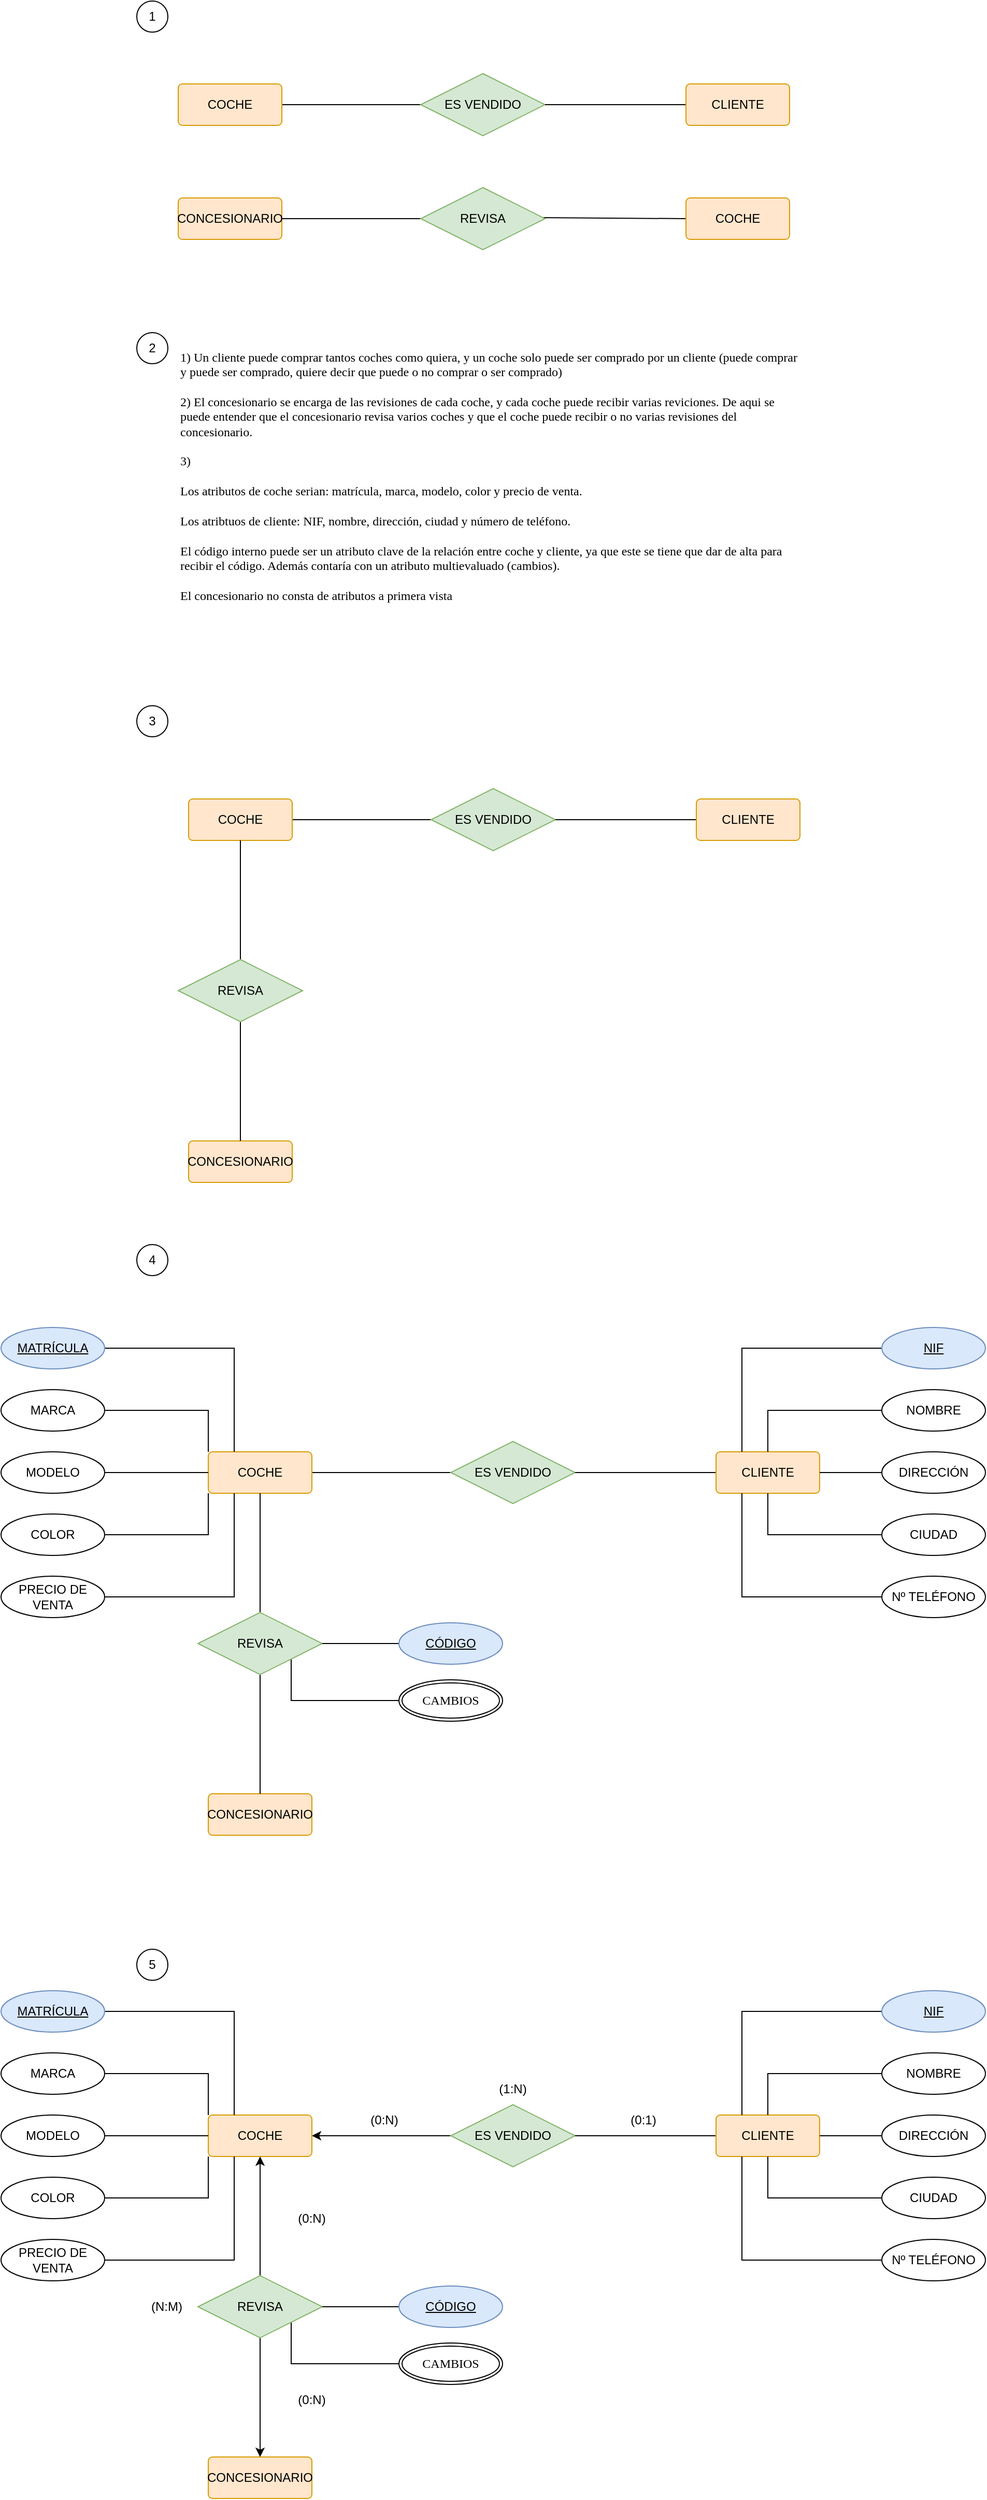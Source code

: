 <mxfile version="20.4.0" type="github">
  <diagram id="o8AO4sah1bdEAstNIHEh" name="Página-1">
    <mxGraphModel dx="2249" dy="780" grid="1" gridSize="10" guides="1" tooltips="1" connect="1" arrows="1" fold="1" page="1" pageScale="1" pageWidth="827" pageHeight="1169" math="0" shadow="0">
      <root>
        <mxCell id="0" />
        <mxCell id="1" parent="0" />
        <mxCell id="lefx28Zl1rjylZqkg1vq-9" style="edgeStyle=orthogonalEdgeStyle;rounded=0;orthogonalLoop=1;jettySize=auto;html=1;exitX=1;exitY=0.5;exitDx=0;exitDy=0;entryX=0;entryY=0.5;entryDx=0;entryDy=0;endArrow=none;endFill=0;" parent="1" source="lefx28Zl1rjylZqkg1vq-1" target="lefx28Zl1rjylZqkg1vq-2" edge="1">
          <mxGeometry relative="1" as="geometry" />
        </mxCell>
        <mxCell id="lefx28Zl1rjylZqkg1vq-1" value="COCHE" style="rounded=1;arcSize=10;whiteSpace=wrap;html=1;align=center;fillColor=#ffe6cc;strokeColor=#d79b00;" parent="1" vertex="1">
          <mxGeometry x="80" y="130" width="100" height="40" as="geometry" />
        </mxCell>
        <mxCell id="lefx28Zl1rjylZqkg1vq-2" value="ES VENDIDO" style="shape=rhombus;perimeter=rhombusPerimeter;whiteSpace=wrap;html=1;align=center;fillColor=#d5e8d4;strokeColor=#82b366;" parent="1" vertex="1">
          <mxGeometry x="314" y="120" width="120" height="60" as="geometry" />
        </mxCell>
        <mxCell id="lefx28Zl1rjylZqkg1vq-10" style="edgeStyle=orthogonalEdgeStyle;rounded=0;orthogonalLoop=1;jettySize=auto;html=1;exitX=0;exitY=0.5;exitDx=0;exitDy=0;entryX=1;entryY=0.5;entryDx=0;entryDy=0;endArrow=none;endFill=0;" parent="1" source="lefx28Zl1rjylZqkg1vq-4" target="lefx28Zl1rjylZqkg1vq-2" edge="1">
          <mxGeometry relative="1" as="geometry" />
        </mxCell>
        <mxCell id="lefx28Zl1rjylZqkg1vq-4" value="CLIENTE" style="rounded=1;arcSize=10;whiteSpace=wrap;html=1;align=center;fillColor=#ffe6cc;strokeColor=#d79b00;" parent="1" vertex="1">
          <mxGeometry x="570" y="130" width="100" height="40" as="geometry" />
        </mxCell>
        <mxCell id="lefx28Zl1rjylZqkg1vq-11" style="edgeStyle=orthogonalEdgeStyle;rounded=0;orthogonalLoop=1;jettySize=auto;html=1;exitX=1;exitY=0.5;exitDx=0;exitDy=0;entryX=0;entryY=0.5;entryDx=0;entryDy=0;endArrow=none;endFill=0;" parent="1" source="lefx28Zl1rjylZqkg1vq-5" target="lefx28Zl1rjylZqkg1vq-6" edge="1">
          <mxGeometry relative="1" as="geometry" />
        </mxCell>
        <mxCell id="lefx28Zl1rjylZqkg1vq-5" value="CONCESIONARIO" style="rounded=1;arcSize=10;whiteSpace=wrap;html=1;align=center;fillColor=#ffe6cc;strokeColor=#d79b00;" parent="1" vertex="1">
          <mxGeometry x="80" y="240" width="100" height="40" as="geometry" />
        </mxCell>
        <mxCell id="lefx28Zl1rjylZqkg1vq-12" style="rounded=0;orthogonalLoop=1;jettySize=auto;html=1;exitX=0.95;exitY=0.483;exitDx=0;exitDy=0;entryX=0;entryY=0.5;entryDx=0;entryDy=0;endArrow=none;endFill=0;exitPerimeter=0;" parent="1" source="lefx28Zl1rjylZqkg1vq-6" target="lefx28Zl1rjylZqkg1vq-7" edge="1">
          <mxGeometry relative="1" as="geometry" />
        </mxCell>
        <mxCell id="lefx28Zl1rjylZqkg1vq-6" value="REVISA" style="shape=rhombus;perimeter=rhombusPerimeter;whiteSpace=wrap;html=1;align=center;fillColor=#d5e8d4;strokeColor=#82b366;" parent="1" vertex="1">
          <mxGeometry x="314" y="230" width="120" height="60" as="geometry" />
        </mxCell>
        <mxCell id="lefx28Zl1rjylZqkg1vq-7" value="COCHE" style="rounded=1;arcSize=10;whiteSpace=wrap;html=1;align=center;fillColor=#ffe6cc;strokeColor=#d79b00;" parent="1" vertex="1">
          <mxGeometry x="570" y="240" width="100" height="40" as="geometry" />
        </mxCell>
        <mxCell id="lefx28Zl1rjylZqkg1vq-14" style="edgeStyle=orthogonalEdgeStyle;rounded=0;orthogonalLoop=1;jettySize=auto;html=1;exitX=1;exitY=0.5;exitDx=0;exitDy=0;entryX=0;entryY=0.5;entryDx=0;entryDy=0;endArrow=none;endFill=0;startArrow=none;startFill=0;" parent="1" source="lefx28Zl1rjylZqkg1vq-15" target="lefx28Zl1rjylZqkg1vq-16" edge="1">
          <mxGeometry relative="1" as="geometry" />
        </mxCell>
        <mxCell id="lefx28Zl1rjylZqkg1vq-15" value="COCHE" style="rounded=1;arcSize=10;whiteSpace=wrap;html=1;align=center;fillColor=#ffe6cc;strokeColor=#d79b00;" parent="1" vertex="1">
          <mxGeometry x="90" y="820" width="100" height="40" as="geometry" />
        </mxCell>
        <mxCell id="lefx28Zl1rjylZqkg1vq-16" value="ES VENDIDO" style="shape=rhombus;perimeter=rhombusPerimeter;whiteSpace=wrap;html=1;align=center;fillColor=#d5e8d4;strokeColor=#82b366;" parent="1" vertex="1">
          <mxGeometry x="324" y="810" width="120" height="60" as="geometry" />
        </mxCell>
        <mxCell id="lefx28Zl1rjylZqkg1vq-17" style="edgeStyle=orthogonalEdgeStyle;rounded=0;orthogonalLoop=1;jettySize=auto;html=1;exitX=0;exitY=0.5;exitDx=0;exitDy=0;entryX=1;entryY=0.5;entryDx=0;entryDy=0;endArrow=none;endFill=0;" parent="1" source="lefx28Zl1rjylZqkg1vq-18" target="lefx28Zl1rjylZqkg1vq-16" edge="1">
          <mxGeometry relative="1" as="geometry" />
        </mxCell>
        <mxCell id="lefx28Zl1rjylZqkg1vq-18" value="CLIENTE" style="rounded=1;arcSize=10;whiteSpace=wrap;html=1;align=center;fillColor=#ffe6cc;strokeColor=#d79b00;" parent="1" vertex="1">
          <mxGeometry x="580" y="820" width="100" height="40" as="geometry" />
        </mxCell>
        <mxCell id="lefx28Zl1rjylZqkg1vq-20" value="CONCESIONARIO" style="rounded=1;arcSize=10;whiteSpace=wrap;html=1;align=center;fillColor=#ffe6cc;strokeColor=#d79b00;" parent="1" vertex="1">
          <mxGeometry x="90" y="1150" width="100" height="40" as="geometry" />
        </mxCell>
        <mxCell id="lefx28Zl1rjylZqkg1vq-21" style="edgeStyle=orthogonalEdgeStyle;rounded=0;orthogonalLoop=1;jettySize=auto;html=1;exitX=0.5;exitY=0;exitDx=0;exitDy=0;entryX=0.5;entryY=1;entryDx=0;entryDy=0;endArrow=none;endFill=0;" parent="1" source="lefx28Zl1rjylZqkg1vq-22" target="lefx28Zl1rjylZqkg1vq-15" edge="1">
          <mxGeometry relative="1" as="geometry">
            <mxPoint x="580" y="1000" as="targetPoint" />
          </mxGeometry>
        </mxCell>
        <mxCell id="lefx28Zl1rjylZqkg1vq-24" style="edgeStyle=orthogonalEdgeStyle;rounded=0;orthogonalLoop=1;jettySize=auto;html=1;exitX=0.5;exitY=1;exitDx=0;exitDy=0;endArrow=none;endFill=0;" parent="1" source="lefx28Zl1rjylZqkg1vq-22" target="lefx28Zl1rjylZqkg1vq-20" edge="1">
          <mxGeometry relative="1" as="geometry" />
        </mxCell>
        <mxCell id="lefx28Zl1rjylZqkg1vq-22" value="REVISA" style="shape=rhombus;perimeter=rhombusPerimeter;whiteSpace=wrap;html=1;align=center;fillColor=#d5e8d4;strokeColor=#82b366;" parent="1" vertex="1">
          <mxGeometry x="80" y="975" width="120" height="60" as="geometry" />
        </mxCell>
        <mxCell id="Q2oDFAM8TA5MzVshaWlF-2" value="2" style="ellipse;whiteSpace=wrap;html=1;aspect=fixed;" vertex="1" parent="1">
          <mxGeometry x="40" y="370" width="30" height="30" as="geometry" />
        </mxCell>
        <mxCell id="Q2oDFAM8TA5MzVshaWlF-3" value="1" style="ellipse;whiteSpace=wrap;html=1;aspect=fixed;" vertex="1" parent="1">
          <mxGeometry x="40" y="50" width="30" height="30" as="geometry" />
        </mxCell>
        <mxCell id="Q2oDFAM8TA5MzVshaWlF-9" value="&lt;div&gt;1) Un cliente puede comprar tantos coches como quiera, y un coche solo puede ser comprado por un cliente (puede comprar y puede ser comprado, quiere decir que puede o no comprar o ser comprado)&lt;/div&gt;&lt;div&gt;&lt;br&gt;&lt;/div&gt;&lt;div&gt;2) El concesionario se encarga de las revisiones de cada coche, y cada coche puede recibir varias reviciones. De aqui se puede entender que el concesionario revisa varios coches y que el coche puede recibir o no varias revisiones del concesionario.&lt;/div&gt;&lt;div&gt;&lt;br&gt;&lt;/div&gt;&lt;div&gt;3)&lt;/div&gt;&lt;div&gt;&lt;br&gt;&lt;/div&gt;&lt;div&gt;Los atributos de coche serian: matrícula, marca, modelo, color y precio de venta.&lt;/div&gt;&lt;div&gt;&lt;br&gt;&lt;/div&gt;&lt;div&gt;Los atribtuos de cliente: NIF, nombre, dirección, ciudad y número de teléfono.&lt;/div&gt;&lt;div&gt;&lt;br&gt;&lt;/div&gt;&lt;div&gt;El código interno puede ser un atributo clave de la relación entre coche y cliente, ya que este se tiene que dar de alta para recibir el código. Además contaría con un atributo multievaluado (cambios).&lt;/div&gt;&lt;div&gt;&lt;br&gt;&lt;/div&gt;&lt;div&gt;El concesionario no consta de atributos a primera vista&lt;br&gt;&lt;/div&gt;&lt;div&gt;&lt;br&gt;&lt;/div&gt;&lt;div&gt;&lt;br&gt;&lt;/div&gt;&lt;div&gt;&lt;br&gt;&lt;/div&gt;" style="text;html=1;strokeColor=none;fillColor=none;align=left;verticalAlign=middle;whiteSpace=wrap;rounded=0;fontFamily=Times New Roman;" vertex="1" parent="1">
          <mxGeometry x="80" y="360" width="600" height="340" as="geometry" />
        </mxCell>
        <mxCell id="Q2oDFAM8TA5MzVshaWlF-18" value="3" style="ellipse;whiteSpace=wrap;html=1;aspect=fixed;" vertex="1" parent="1">
          <mxGeometry x="40" y="730" width="30" height="30" as="geometry" />
        </mxCell>
        <mxCell id="Q2oDFAM8TA5MzVshaWlF-20" style="edgeStyle=orthogonalEdgeStyle;rounded=0;orthogonalLoop=1;jettySize=auto;html=1;exitX=1;exitY=0.5;exitDx=0;exitDy=0;entryX=0;entryY=0.5;entryDx=0;entryDy=0;endArrow=none;endFill=0;startArrow=none;startFill=0;" edge="1" parent="1" source="Q2oDFAM8TA5MzVshaWlF-21" target="Q2oDFAM8TA5MzVshaWlF-22">
          <mxGeometry relative="1" as="geometry" />
        </mxCell>
        <mxCell id="Q2oDFAM8TA5MzVshaWlF-21" value="COCHE" style="rounded=1;arcSize=10;whiteSpace=wrap;html=1;align=center;fillColor=#ffe6cc;strokeColor=#d79b00;" vertex="1" parent="1">
          <mxGeometry x="109" y="1450" width="100" height="40" as="geometry" />
        </mxCell>
        <mxCell id="Q2oDFAM8TA5MzVshaWlF-22" value="ES VENDIDO" style="shape=rhombus;perimeter=rhombusPerimeter;whiteSpace=wrap;html=1;align=center;fillColor=#d5e8d4;strokeColor=#82b366;" vertex="1" parent="1">
          <mxGeometry x="343" y="1440" width="120" height="60" as="geometry" />
        </mxCell>
        <mxCell id="Q2oDFAM8TA5MzVshaWlF-23" style="edgeStyle=orthogonalEdgeStyle;rounded=0;orthogonalLoop=1;jettySize=auto;html=1;exitX=0;exitY=0.5;exitDx=0;exitDy=0;entryX=1;entryY=0.5;entryDx=0;entryDy=0;endArrow=none;endFill=0;" edge="1" parent="1" source="Q2oDFAM8TA5MzVshaWlF-24" target="Q2oDFAM8TA5MzVshaWlF-22">
          <mxGeometry relative="1" as="geometry" />
        </mxCell>
        <mxCell id="Q2oDFAM8TA5MzVshaWlF-24" value="CLIENTE" style="rounded=1;arcSize=10;whiteSpace=wrap;html=1;align=center;fillColor=#ffe6cc;strokeColor=#d79b00;" vertex="1" parent="1">
          <mxGeometry x="599" y="1450" width="100" height="40" as="geometry" />
        </mxCell>
        <mxCell id="Q2oDFAM8TA5MzVshaWlF-25" value="CONCESIONARIO" style="rounded=1;arcSize=10;whiteSpace=wrap;html=1;align=center;fillColor=#ffe6cc;strokeColor=#d79b00;" vertex="1" parent="1">
          <mxGeometry x="109" y="1780" width="100" height="40" as="geometry" />
        </mxCell>
        <mxCell id="Q2oDFAM8TA5MzVshaWlF-26" style="edgeStyle=orthogonalEdgeStyle;rounded=0;orthogonalLoop=1;jettySize=auto;html=1;exitX=0.5;exitY=0;exitDx=0;exitDy=0;entryX=0.5;entryY=1;entryDx=0;entryDy=0;endArrow=none;endFill=0;" edge="1" parent="1" source="Q2oDFAM8TA5MzVshaWlF-29" target="Q2oDFAM8TA5MzVshaWlF-21">
          <mxGeometry relative="1" as="geometry">
            <mxPoint x="599" y="1630" as="targetPoint" />
          </mxGeometry>
        </mxCell>
        <mxCell id="Q2oDFAM8TA5MzVshaWlF-27" style="edgeStyle=orthogonalEdgeStyle;rounded=0;orthogonalLoop=1;jettySize=auto;html=1;exitX=0.5;exitY=1;exitDx=0;exitDy=0;endArrow=none;endFill=0;" edge="1" parent="1" source="Q2oDFAM8TA5MzVshaWlF-29" target="Q2oDFAM8TA5MzVshaWlF-25">
          <mxGeometry relative="1" as="geometry" />
        </mxCell>
        <mxCell id="Q2oDFAM8TA5MzVshaWlF-28" style="edgeStyle=orthogonalEdgeStyle;rounded=0;orthogonalLoop=1;jettySize=auto;html=1;exitX=1;exitY=1;exitDx=0;exitDy=0;entryX=0;entryY=0.5;entryDx=0;entryDy=0;fontFamily=Times New Roman;endArrow=none;endFill=0;" edge="1" parent="1" source="Q2oDFAM8TA5MzVshaWlF-29" target="Q2oDFAM8TA5MzVshaWlF-58">
          <mxGeometry relative="1" as="geometry">
            <mxPoint x="293" y="1690" as="targetPoint" />
            <Array as="points">
              <mxPoint x="189" y="1690" />
            </Array>
          </mxGeometry>
        </mxCell>
        <mxCell id="Q2oDFAM8TA5MzVshaWlF-29" value="REVISA" style="shape=rhombus;perimeter=rhombusPerimeter;whiteSpace=wrap;html=1;align=center;fillColor=#d5e8d4;strokeColor=#82b366;" vertex="1" parent="1">
          <mxGeometry x="99" y="1605" width="120" height="60" as="geometry" />
        </mxCell>
        <mxCell id="Q2oDFAM8TA5MzVshaWlF-36" style="rounded=0;orthogonalLoop=1;jettySize=auto;html=1;exitX=1;exitY=0.5;exitDx=0;exitDy=0;entryX=0.25;entryY=0;entryDx=0;entryDy=0;endArrow=none;endFill=0;edgeStyle=orthogonalEdgeStyle;" edge="1" parent="1" source="Q2oDFAM8TA5MzVshaWlF-37" target="Q2oDFAM8TA5MzVshaWlF-21">
          <mxGeometry relative="1" as="geometry" />
        </mxCell>
        <mxCell id="Q2oDFAM8TA5MzVshaWlF-37" value="MATRÍCULA" style="ellipse;whiteSpace=wrap;html=1;align=center;fontStyle=4;fillColor=#dae8fc;strokeColor=#6c8ebf;" vertex="1" parent="1">
          <mxGeometry x="-91" y="1330" width="100" height="40" as="geometry" />
        </mxCell>
        <mxCell id="Q2oDFAM8TA5MzVshaWlF-38" style="edgeStyle=orthogonalEdgeStyle;rounded=0;orthogonalLoop=1;jettySize=auto;html=1;exitX=1;exitY=0.5;exitDx=0;exitDy=0;entryX=0;entryY=0;entryDx=0;entryDy=0;endArrow=none;endFill=0;" edge="1" parent="1" source="Q2oDFAM8TA5MzVshaWlF-39" target="Q2oDFAM8TA5MzVshaWlF-21">
          <mxGeometry relative="1" as="geometry" />
        </mxCell>
        <mxCell id="Q2oDFAM8TA5MzVshaWlF-39" value="MARCA" style="ellipse;whiteSpace=wrap;html=1;align=center;" vertex="1" parent="1">
          <mxGeometry x="-91" y="1390" width="100" height="40" as="geometry" />
        </mxCell>
        <mxCell id="Q2oDFAM8TA5MzVshaWlF-40" style="edgeStyle=none;rounded=0;orthogonalLoop=1;jettySize=auto;html=1;exitX=1;exitY=0.5;exitDx=0;exitDy=0;entryX=0;entryY=0.5;entryDx=0;entryDy=0;endArrow=none;endFill=0;" edge="1" parent="1" source="Q2oDFAM8TA5MzVshaWlF-41" target="Q2oDFAM8TA5MzVshaWlF-21">
          <mxGeometry relative="1" as="geometry" />
        </mxCell>
        <mxCell id="Q2oDFAM8TA5MzVshaWlF-41" value="MODELO" style="ellipse;whiteSpace=wrap;html=1;align=center;" vertex="1" parent="1">
          <mxGeometry x="-91" y="1450" width="100" height="40" as="geometry" />
        </mxCell>
        <mxCell id="Q2oDFAM8TA5MzVshaWlF-42" style="edgeStyle=orthogonalEdgeStyle;rounded=0;orthogonalLoop=1;jettySize=auto;html=1;exitX=1;exitY=0.5;exitDx=0;exitDy=0;entryX=0;entryY=1;entryDx=0;entryDy=0;endArrow=none;endFill=0;" edge="1" parent="1" source="Q2oDFAM8TA5MzVshaWlF-43" target="Q2oDFAM8TA5MzVshaWlF-21">
          <mxGeometry relative="1" as="geometry" />
        </mxCell>
        <mxCell id="Q2oDFAM8TA5MzVshaWlF-43" value="COLOR" style="ellipse;whiteSpace=wrap;html=1;align=center;" vertex="1" parent="1">
          <mxGeometry x="-91" y="1510" width="100" height="40" as="geometry" />
        </mxCell>
        <mxCell id="Q2oDFAM8TA5MzVshaWlF-44" style="edgeStyle=orthogonalEdgeStyle;rounded=0;orthogonalLoop=1;jettySize=auto;html=1;exitX=1;exitY=0.5;exitDx=0;exitDy=0;entryX=0.25;entryY=1;entryDx=0;entryDy=0;endArrow=none;endFill=0;" edge="1" parent="1" source="Q2oDFAM8TA5MzVshaWlF-45" target="Q2oDFAM8TA5MzVshaWlF-21">
          <mxGeometry relative="1" as="geometry" />
        </mxCell>
        <mxCell id="Q2oDFAM8TA5MzVshaWlF-45" value="PRECIO DE VENTA" style="ellipse;whiteSpace=wrap;html=1;align=center;" vertex="1" parent="1">
          <mxGeometry x="-91" y="1570" width="100" height="40" as="geometry" />
        </mxCell>
        <mxCell id="Q2oDFAM8TA5MzVshaWlF-46" style="edgeStyle=orthogonalEdgeStyle;rounded=0;orthogonalLoop=1;jettySize=auto;html=1;exitX=0;exitY=0.5;exitDx=0;exitDy=0;entryX=0.25;entryY=0;entryDx=0;entryDy=0;endArrow=none;endFill=0;" edge="1" parent="1" source="Q2oDFAM8TA5MzVshaWlF-47" target="Q2oDFAM8TA5MzVshaWlF-24">
          <mxGeometry relative="1" as="geometry" />
        </mxCell>
        <mxCell id="Q2oDFAM8TA5MzVshaWlF-47" value="NIF" style="ellipse;whiteSpace=wrap;html=1;align=center;fontStyle=4;fillColor=#dae8fc;strokeColor=#6c8ebf;" vertex="1" parent="1">
          <mxGeometry x="759" y="1330" width="100" height="40" as="geometry" />
        </mxCell>
        <mxCell id="Q2oDFAM8TA5MzVshaWlF-48" style="edgeStyle=orthogonalEdgeStyle;rounded=0;orthogonalLoop=1;jettySize=auto;html=1;exitX=0;exitY=0.5;exitDx=0;exitDy=0;entryX=0.5;entryY=0;entryDx=0;entryDy=0;endArrow=none;endFill=0;" edge="1" parent="1" source="Q2oDFAM8TA5MzVshaWlF-49" target="Q2oDFAM8TA5MzVshaWlF-24">
          <mxGeometry relative="1" as="geometry" />
        </mxCell>
        <mxCell id="Q2oDFAM8TA5MzVshaWlF-49" value="NOMBRE" style="ellipse;whiteSpace=wrap;html=1;align=center;" vertex="1" parent="1">
          <mxGeometry x="759" y="1390" width="100" height="40" as="geometry" />
        </mxCell>
        <mxCell id="Q2oDFAM8TA5MzVshaWlF-50" style="edgeStyle=none;rounded=0;orthogonalLoop=1;jettySize=auto;html=1;exitX=0;exitY=0.5;exitDx=0;exitDy=0;entryX=1;entryY=0.5;entryDx=0;entryDy=0;endArrow=none;endFill=0;" edge="1" parent="1" source="Q2oDFAM8TA5MzVshaWlF-51" target="Q2oDFAM8TA5MzVshaWlF-24">
          <mxGeometry relative="1" as="geometry" />
        </mxCell>
        <mxCell id="Q2oDFAM8TA5MzVshaWlF-51" value="DIRECCIÓN" style="ellipse;whiteSpace=wrap;html=1;align=center;" vertex="1" parent="1">
          <mxGeometry x="759" y="1450" width="100" height="40" as="geometry" />
        </mxCell>
        <mxCell id="Q2oDFAM8TA5MzVshaWlF-52" style="edgeStyle=orthogonalEdgeStyle;rounded=0;orthogonalLoop=1;jettySize=auto;html=1;exitX=0;exitY=0.5;exitDx=0;exitDy=0;entryX=0.5;entryY=1;entryDx=0;entryDy=0;endArrow=none;endFill=0;" edge="1" parent="1" source="Q2oDFAM8TA5MzVshaWlF-53" target="Q2oDFAM8TA5MzVshaWlF-24">
          <mxGeometry relative="1" as="geometry" />
        </mxCell>
        <mxCell id="Q2oDFAM8TA5MzVshaWlF-53" value="CIUDAD" style="ellipse;whiteSpace=wrap;html=1;align=center;" vertex="1" parent="1">
          <mxGeometry x="759" y="1510" width="100" height="40" as="geometry" />
        </mxCell>
        <mxCell id="Q2oDFAM8TA5MzVshaWlF-54" style="edgeStyle=orthogonalEdgeStyle;rounded=0;orthogonalLoop=1;jettySize=auto;html=1;exitX=0;exitY=0.5;exitDx=0;exitDy=0;entryX=0.25;entryY=1;entryDx=0;entryDy=0;endArrow=none;endFill=0;" edge="1" parent="1" source="Q2oDFAM8TA5MzVshaWlF-55" target="Q2oDFAM8TA5MzVshaWlF-24">
          <mxGeometry relative="1" as="geometry" />
        </mxCell>
        <mxCell id="Q2oDFAM8TA5MzVshaWlF-55" value="Nº TELÉFONO" style="ellipse;whiteSpace=wrap;html=1;align=center;" vertex="1" parent="1">
          <mxGeometry x="759" y="1570" width="100" height="40" as="geometry" />
        </mxCell>
        <mxCell id="Q2oDFAM8TA5MzVshaWlF-56" value="" style="edgeStyle=none;rounded=0;orthogonalLoop=1;jettySize=auto;html=1;endArrow=none;endFill=0;" edge="1" parent="1" source="Q2oDFAM8TA5MzVshaWlF-57" target="Q2oDFAM8TA5MzVshaWlF-29">
          <mxGeometry relative="1" as="geometry" />
        </mxCell>
        <mxCell id="Q2oDFAM8TA5MzVshaWlF-57" value="CÓDIGO" style="ellipse;whiteSpace=wrap;html=1;align=center;fontStyle=4;fillColor=#dae8fc;strokeColor=#6c8ebf;" vertex="1" parent="1">
          <mxGeometry x="293" y="1615" width="100" height="40" as="geometry" />
        </mxCell>
        <mxCell id="Q2oDFAM8TA5MzVshaWlF-58" value="CAMBIOS" style="ellipse;shape=doubleEllipse;margin=3;whiteSpace=wrap;html=1;align=center;fontFamily=Times New Roman;" vertex="1" parent="1">
          <mxGeometry x="293" y="1670" width="100" height="40" as="geometry" />
        </mxCell>
        <mxCell id="Q2oDFAM8TA5MzVshaWlF-59" value="4" style="ellipse;whiteSpace=wrap;html=1;aspect=fixed;" vertex="1" parent="1">
          <mxGeometry x="40" y="1250" width="30" height="30" as="geometry" />
        </mxCell>
        <mxCell id="Q2oDFAM8TA5MzVshaWlF-61" style="edgeStyle=orthogonalEdgeStyle;rounded=0;orthogonalLoop=1;jettySize=auto;html=1;exitX=1;exitY=0.5;exitDx=0;exitDy=0;entryX=0;entryY=0.5;entryDx=0;entryDy=0;endArrow=none;endFill=0;startArrow=classic;startFill=1;" edge="1" parent="1" source="Q2oDFAM8TA5MzVshaWlF-62" target="Q2oDFAM8TA5MzVshaWlF-63">
          <mxGeometry relative="1" as="geometry" />
        </mxCell>
        <mxCell id="Q2oDFAM8TA5MzVshaWlF-62" value="COCHE" style="rounded=1;arcSize=10;whiteSpace=wrap;html=1;align=center;fillColor=#ffe6cc;strokeColor=#d79b00;" vertex="1" parent="1">
          <mxGeometry x="109" y="2090" width="100" height="40" as="geometry" />
        </mxCell>
        <mxCell id="Q2oDFAM8TA5MzVshaWlF-63" value="ES VENDIDO" style="shape=rhombus;perimeter=rhombusPerimeter;whiteSpace=wrap;html=1;align=center;fillColor=#d5e8d4;strokeColor=#82b366;" vertex="1" parent="1">
          <mxGeometry x="343" y="2080" width="120" height="60" as="geometry" />
        </mxCell>
        <mxCell id="Q2oDFAM8TA5MzVshaWlF-64" style="edgeStyle=orthogonalEdgeStyle;rounded=0;orthogonalLoop=1;jettySize=auto;html=1;exitX=0;exitY=0.5;exitDx=0;exitDy=0;entryX=1;entryY=0.5;entryDx=0;entryDy=0;endArrow=none;endFill=0;" edge="1" parent="1" source="Q2oDFAM8TA5MzVshaWlF-65" target="Q2oDFAM8TA5MzVshaWlF-63">
          <mxGeometry relative="1" as="geometry" />
        </mxCell>
        <mxCell id="Q2oDFAM8TA5MzVshaWlF-65" value="CLIENTE" style="rounded=1;arcSize=10;whiteSpace=wrap;html=1;align=center;fillColor=#ffe6cc;strokeColor=#d79b00;" vertex="1" parent="1">
          <mxGeometry x="599" y="2090" width="100" height="40" as="geometry" />
        </mxCell>
        <mxCell id="Q2oDFAM8TA5MzVshaWlF-66" value="CONCESIONARIO" style="rounded=1;arcSize=10;whiteSpace=wrap;html=1;align=center;fillColor=#ffe6cc;strokeColor=#d79b00;" vertex="1" parent="1">
          <mxGeometry x="109" y="2420" width="100" height="40" as="geometry" />
        </mxCell>
        <mxCell id="Q2oDFAM8TA5MzVshaWlF-67" style="edgeStyle=orthogonalEdgeStyle;rounded=0;orthogonalLoop=1;jettySize=auto;html=1;exitX=0.5;exitY=0;exitDx=0;exitDy=0;entryX=0.5;entryY=1;entryDx=0;entryDy=0;endArrow=classic;endFill=1;" edge="1" parent="1" source="Q2oDFAM8TA5MzVshaWlF-70" target="Q2oDFAM8TA5MzVshaWlF-62">
          <mxGeometry relative="1" as="geometry">
            <mxPoint x="599" y="2270" as="targetPoint" />
          </mxGeometry>
        </mxCell>
        <mxCell id="Q2oDFAM8TA5MzVshaWlF-68" style="edgeStyle=orthogonalEdgeStyle;rounded=0;orthogonalLoop=1;jettySize=auto;html=1;exitX=0.5;exitY=1;exitDx=0;exitDy=0;endArrow=classic;endFill=1;" edge="1" parent="1" source="Q2oDFAM8TA5MzVshaWlF-70" target="Q2oDFAM8TA5MzVshaWlF-66">
          <mxGeometry relative="1" as="geometry" />
        </mxCell>
        <mxCell id="Q2oDFAM8TA5MzVshaWlF-69" style="edgeStyle=orthogonalEdgeStyle;rounded=0;orthogonalLoop=1;jettySize=auto;html=1;exitX=1;exitY=1;exitDx=0;exitDy=0;entryX=0;entryY=0.5;entryDx=0;entryDy=0;fontFamily=Times New Roman;endArrow=none;endFill=0;" edge="1" parent="1" source="Q2oDFAM8TA5MzVshaWlF-70" target="Q2oDFAM8TA5MzVshaWlF-99">
          <mxGeometry relative="1" as="geometry">
            <mxPoint x="293" y="2330" as="targetPoint" />
            <Array as="points">
              <mxPoint x="189" y="2330" />
            </Array>
          </mxGeometry>
        </mxCell>
        <mxCell id="Q2oDFAM8TA5MzVshaWlF-70" value="REVISA" style="shape=rhombus;perimeter=rhombusPerimeter;whiteSpace=wrap;html=1;align=center;fillColor=#d5e8d4;strokeColor=#82b366;" vertex="1" parent="1">
          <mxGeometry x="99" y="2245" width="120" height="60" as="geometry" />
        </mxCell>
        <mxCell id="Q2oDFAM8TA5MzVshaWlF-71" value="(0:N)" style="text;html=1;strokeColor=none;fillColor=none;align=center;verticalAlign=middle;whiteSpace=wrap;rounded=0;" vertex="1" parent="1">
          <mxGeometry x="249" y="2080" width="60" height="30" as="geometry" />
        </mxCell>
        <mxCell id="Q2oDFAM8TA5MzVshaWlF-72" value="(0:1)" style="text;html=1;strokeColor=none;fillColor=none;align=center;verticalAlign=middle;whiteSpace=wrap;rounded=0;" vertex="1" parent="1">
          <mxGeometry x="499" y="2080" width="60" height="30" as="geometry" />
        </mxCell>
        <mxCell id="Q2oDFAM8TA5MzVshaWlF-73" value="(1:N)" style="text;html=1;strokeColor=none;fillColor=none;align=center;verticalAlign=middle;whiteSpace=wrap;rounded=0;" vertex="1" parent="1">
          <mxGeometry x="373" y="2050" width="60" height="30" as="geometry" />
        </mxCell>
        <mxCell id="Q2oDFAM8TA5MzVshaWlF-74" value="(0:N)" style="text;html=1;strokeColor=none;fillColor=none;align=center;verticalAlign=middle;whiteSpace=wrap;rounded=0;" vertex="1" parent="1">
          <mxGeometry x="179" y="2174.5" width="60" height="30" as="geometry" />
        </mxCell>
        <mxCell id="Q2oDFAM8TA5MzVshaWlF-75" value="(0:N)" style="text;html=1;strokeColor=none;fillColor=none;align=center;verticalAlign=middle;whiteSpace=wrap;rounded=0;" vertex="1" parent="1">
          <mxGeometry x="179" y="2350" width="60" height="30" as="geometry" />
        </mxCell>
        <mxCell id="Q2oDFAM8TA5MzVshaWlF-76" value="(N:M)" style="text;html=1;strokeColor=none;fillColor=none;align=center;verticalAlign=middle;whiteSpace=wrap;rounded=0;" vertex="1" parent="1">
          <mxGeometry x="39" y="2260" width="60" height="30" as="geometry" />
        </mxCell>
        <mxCell id="Q2oDFAM8TA5MzVshaWlF-77" style="rounded=0;orthogonalLoop=1;jettySize=auto;html=1;exitX=1;exitY=0.5;exitDx=0;exitDy=0;entryX=0.25;entryY=0;entryDx=0;entryDy=0;endArrow=none;endFill=0;edgeStyle=orthogonalEdgeStyle;" edge="1" parent="1" source="Q2oDFAM8TA5MzVshaWlF-78" target="Q2oDFAM8TA5MzVshaWlF-62">
          <mxGeometry relative="1" as="geometry" />
        </mxCell>
        <mxCell id="Q2oDFAM8TA5MzVshaWlF-78" value="MATRÍCULA" style="ellipse;whiteSpace=wrap;html=1;align=center;fontStyle=4;fillColor=#dae8fc;strokeColor=#6c8ebf;" vertex="1" parent="1">
          <mxGeometry x="-91" y="1970" width="100" height="40" as="geometry" />
        </mxCell>
        <mxCell id="Q2oDFAM8TA5MzVshaWlF-79" style="edgeStyle=orthogonalEdgeStyle;rounded=0;orthogonalLoop=1;jettySize=auto;html=1;exitX=1;exitY=0.5;exitDx=0;exitDy=0;entryX=0;entryY=0;entryDx=0;entryDy=0;endArrow=none;endFill=0;" edge="1" parent="1" source="Q2oDFAM8TA5MzVshaWlF-80" target="Q2oDFAM8TA5MzVshaWlF-62">
          <mxGeometry relative="1" as="geometry" />
        </mxCell>
        <mxCell id="Q2oDFAM8TA5MzVshaWlF-80" value="MARCA" style="ellipse;whiteSpace=wrap;html=1;align=center;" vertex="1" parent="1">
          <mxGeometry x="-91" y="2030" width="100" height="40" as="geometry" />
        </mxCell>
        <mxCell id="Q2oDFAM8TA5MzVshaWlF-81" style="edgeStyle=none;rounded=0;orthogonalLoop=1;jettySize=auto;html=1;exitX=1;exitY=0.5;exitDx=0;exitDy=0;entryX=0;entryY=0.5;entryDx=0;entryDy=0;endArrow=none;endFill=0;" edge="1" parent="1" source="Q2oDFAM8TA5MzVshaWlF-82" target="Q2oDFAM8TA5MzVshaWlF-62">
          <mxGeometry relative="1" as="geometry" />
        </mxCell>
        <mxCell id="Q2oDFAM8TA5MzVshaWlF-82" value="MODELO" style="ellipse;whiteSpace=wrap;html=1;align=center;" vertex="1" parent="1">
          <mxGeometry x="-91" y="2090" width="100" height="40" as="geometry" />
        </mxCell>
        <mxCell id="Q2oDFAM8TA5MzVshaWlF-83" style="edgeStyle=orthogonalEdgeStyle;rounded=0;orthogonalLoop=1;jettySize=auto;html=1;exitX=1;exitY=0.5;exitDx=0;exitDy=0;entryX=0;entryY=1;entryDx=0;entryDy=0;endArrow=none;endFill=0;" edge="1" parent="1" source="Q2oDFAM8TA5MzVshaWlF-84" target="Q2oDFAM8TA5MzVshaWlF-62">
          <mxGeometry relative="1" as="geometry" />
        </mxCell>
        <mxCell id="Q2oDFAM8TA5MzVshaWlF-84" value="COLOR" style="ellipse;whiteSpace=wrap;html=1;align=center;" vertex="1" parent="1">
          <mxGeometry x="-91" y="2150" width="100" height="40" as="geometry" />
        </mxCell>
        <mxCell id="Q2oDFAM8TA5MzVshaWlF-85" style="edgeStyle=orthogonalEdgeStyle;rounded=0;orthogonalLoop=1;jettySize=auto;html=1;exitX=1;exitY=0.5;exitDx=0;exitDy=0;entryX=0.25;entryY=1;entryDx=0;entryDy=0;endArrow=none;endFill=0;" edge="1" parent="1" source="Q2oDFAM8TA5MzVshaWlF-86" target="Q2oDFAM8TA5MzVshaWlF-62">
          <mxGeometry relative="1" as="geometry" />
        </mxCell>
        <mxCell id="Q2oDFAM8TA5MzVshaWlF-86" value="PRECIO DE VENTA" style="ellipse;whiteSpace=wrap;html=1;align=center;" vertex="1" parent="1">
          <mxGeometry x="-91" y="2210" width="100" height="40" as="geometry" />
        </mxCell>
        <mxCell id="Q2oDFAM8TA5MzVshaWlF-87" style="edgeStyle=orthogonalEdgeStyle;rounded=0;orthogonalLoop=1;jettySize=auto;html=1;exitX=0;exitY=0.5;exitDx=0;exitDy=0;entryX=0.25;entryY=0;entryDx=0;entryDy=0;endArrow=none;endFill=0;" edge="1" parent="1" source="Q2oDFAM8TA5MzVshaWlF-88" target="Q2oDFAM8TA5MzVshaWlF-65">
          <mxGeometry relative="1" as="geometry" />
        </mxCell>
        <mxCell id="Q2oDFAM8TA5MzVshaWlF-88" value="NIF" style="ellipse;whiteSpace=wrap;html=1;align=center;fontStyle=4;fillColor=#dae8fc;strokeColor=#6c8ebf;" vertex="1" parent="1">
          <mxGeometry x="759" y="1970" width="100" height="40" as="geometry" />
        </mxCell>
        <mxCell id="Q2oDFAM8TA5MzVshaWlF-89" style="edgeStyle=orthogonalEdgeStyle;rounded=0;orthogonalLoop=1;jettySize=auto;html=1;exitX=0;exitY=0.5;exitDx=0;exitDy=0;entryX=0.5;entryY=0;entryDx=0;entryDy=0;endArrow=none;endFill=0;" edge="1" parent="1" source="Q2oDFAM8TA5MzVshaWlF-90" target="Q2oDFAM8TA5MzVshaWlF-65">
          <mxGeometry relative="1" as="geometry" />
        </mxCell>
        <mxCell id="Q2oDFAM8TA5MzVshaWlF-90" value="NOMBRE" style="ellipse;whiteSpace=wrap;html=1;align=center;" vertex="1" parent="1">
          <mxGeometry x="759" y="2030" width="100" height="40" as="geometry" />
        </mxCell>
        <mxCell id="Q2oDFAM8TA5MzVshaWlF-91" style="edgeStyle=none;rounded=0;orthogonalLoop=1;jettySize=auto;html=1;exitX=0;exitY=0.5;exitDx=0;exitDy=0;entryX=1;entryY=0.5;entryDx=0;entryDy=0;endArrow=none;endFill=0;" edge="1" parent="1" source="Q2oDFAM8TA5MzVshaWlF-92" target="Q2oDFAM8TA5MzVshaWlF-65">
          <mxGeometry relative="1" as="geometry" />
        </mxCell>
        <mxCell id="Q2oDFAM8TA5MzVshaWlF-92" value="DIRECCIÓN" style="ellipse;whiteSpace=wrap;html=1;align=center;" vertex="1" parent="1">
          <mxGeometry x="759" y="2090" width="100" height="40" as="geometry" />
        </mxCell>
        <mxCell id="Q2oDFAM8TA5MzVshaWlF-93" style="edgeStyle=orthogonalEdgeStyle;rounded=0;orthogonalLoop=1;jettySize=auto;html=1;exitX=0;exitY=0.5;exitDx=0;exitDy=0;entryX=0.5;entryY=1;entryDx=0;entryDy=0;endArrow=none;endFill=0;" edge="1" parent="1" source="Q2oDFAM8TA5MzVshaWlF-94" target="Q2oDFAM8TA5MzVshaWlF-65">
          <mxGeometry relative="1" as="geometry" />
        </mxCell>
        <mxCell id="Q2oDFAM8TA5MzVshaWlF-94" value="CIUDAD" style="ellipse;whiteSpace=wrap;html=1;align=center;" vertex="1" parent="1">
          <mxGeometry x="759" y="2150" width="100" height="40" as="geometry" />
        </mxCell>
        <mxCell id="Q2oDFAM8TA5MzVshaWlF-95" style="edgeStyle=orthogonalEdgeStyle;rounded=0;orthogonalLoop=1;jettySize=auto;html=1;exitX=0;exitY=0.5;exitDx=0;exitDy=0;entryX=0.25;entryY=1;entryDx=0;entryDy=0;endArrow=none;endFill=0;" edge="1" parent="1" source="Q2oDFAM8TA5MzVshaWlF-96" target="Q2oDFAM8TA5MzVshaWlF-65">
          <mxGeometry relative="1" as="geometry" />
        </mxCell>
        <mxCell id="Q2oDFAM8TA5MzVshaWlF-96" value="Nº TELÉFONO" style="ellipse;whiteSpace=wrap;html=1;align=center;" vertex="1" parent="1">
          <mxGeometry x="759" y="2210" width="100" height="40" as="geometry" />
        </mxCell>
        <mxCell id="Q2oDFAM8TA5MzVshaWlF-97" value="" style="edgeStyle=none;rounded=0;orthogonalLoop=1;jettySize=auto;html=1;endArrow=none;endFill=0;" edge="1" parent="1" source="Q2oDFAM8TA5MzVshaWlF-98" target="Q2oDFAM8TA5MzVshaWlF-70">
          <mxGeometry relative="1" as="geometry" />
        </mxCell>
        <mxCell id="Q2oDFAM8TA5MzVshaWlF-98" value="CÓDIGO" style="ellipse;whiteSpace=wrap;html=1;align=center;fontStyle=4;fillColor=#dae8fc;strokeColor=#6c8ebf;" vertex="1" parent="1">
          <mxGeometry x="293" y="2255" width="100" height="40" as="geometry" />
        </mxCell>
        <mxCell id="Q2oDFAM8TA5MzVshaWlF-99" value="CAMBIOS" style="ellipse;shape=doubleEllipse;margin=3;whiteSpace=wrap;html=1;align=center;fontFamily=Times New Roman;" vertex="1" parent="1">
          <mxGeometry x="293" y="2310" width="100" height="40" as="geometry" />
        </mxCell>
        <mxCell id="Q2oDFAM8TA5MzVshaWlF-100" value="5" style="ellipse;whiteSpace=wrap;html=1;aspect=fixed;" vertex="1" parent="1">
          <mxGeometry x="40" y="1930" width="30" height="30" as="geometry" />
        </mxCell>
      </root>
    </mxGraphModel>
  </diagram>
</mxfile>
